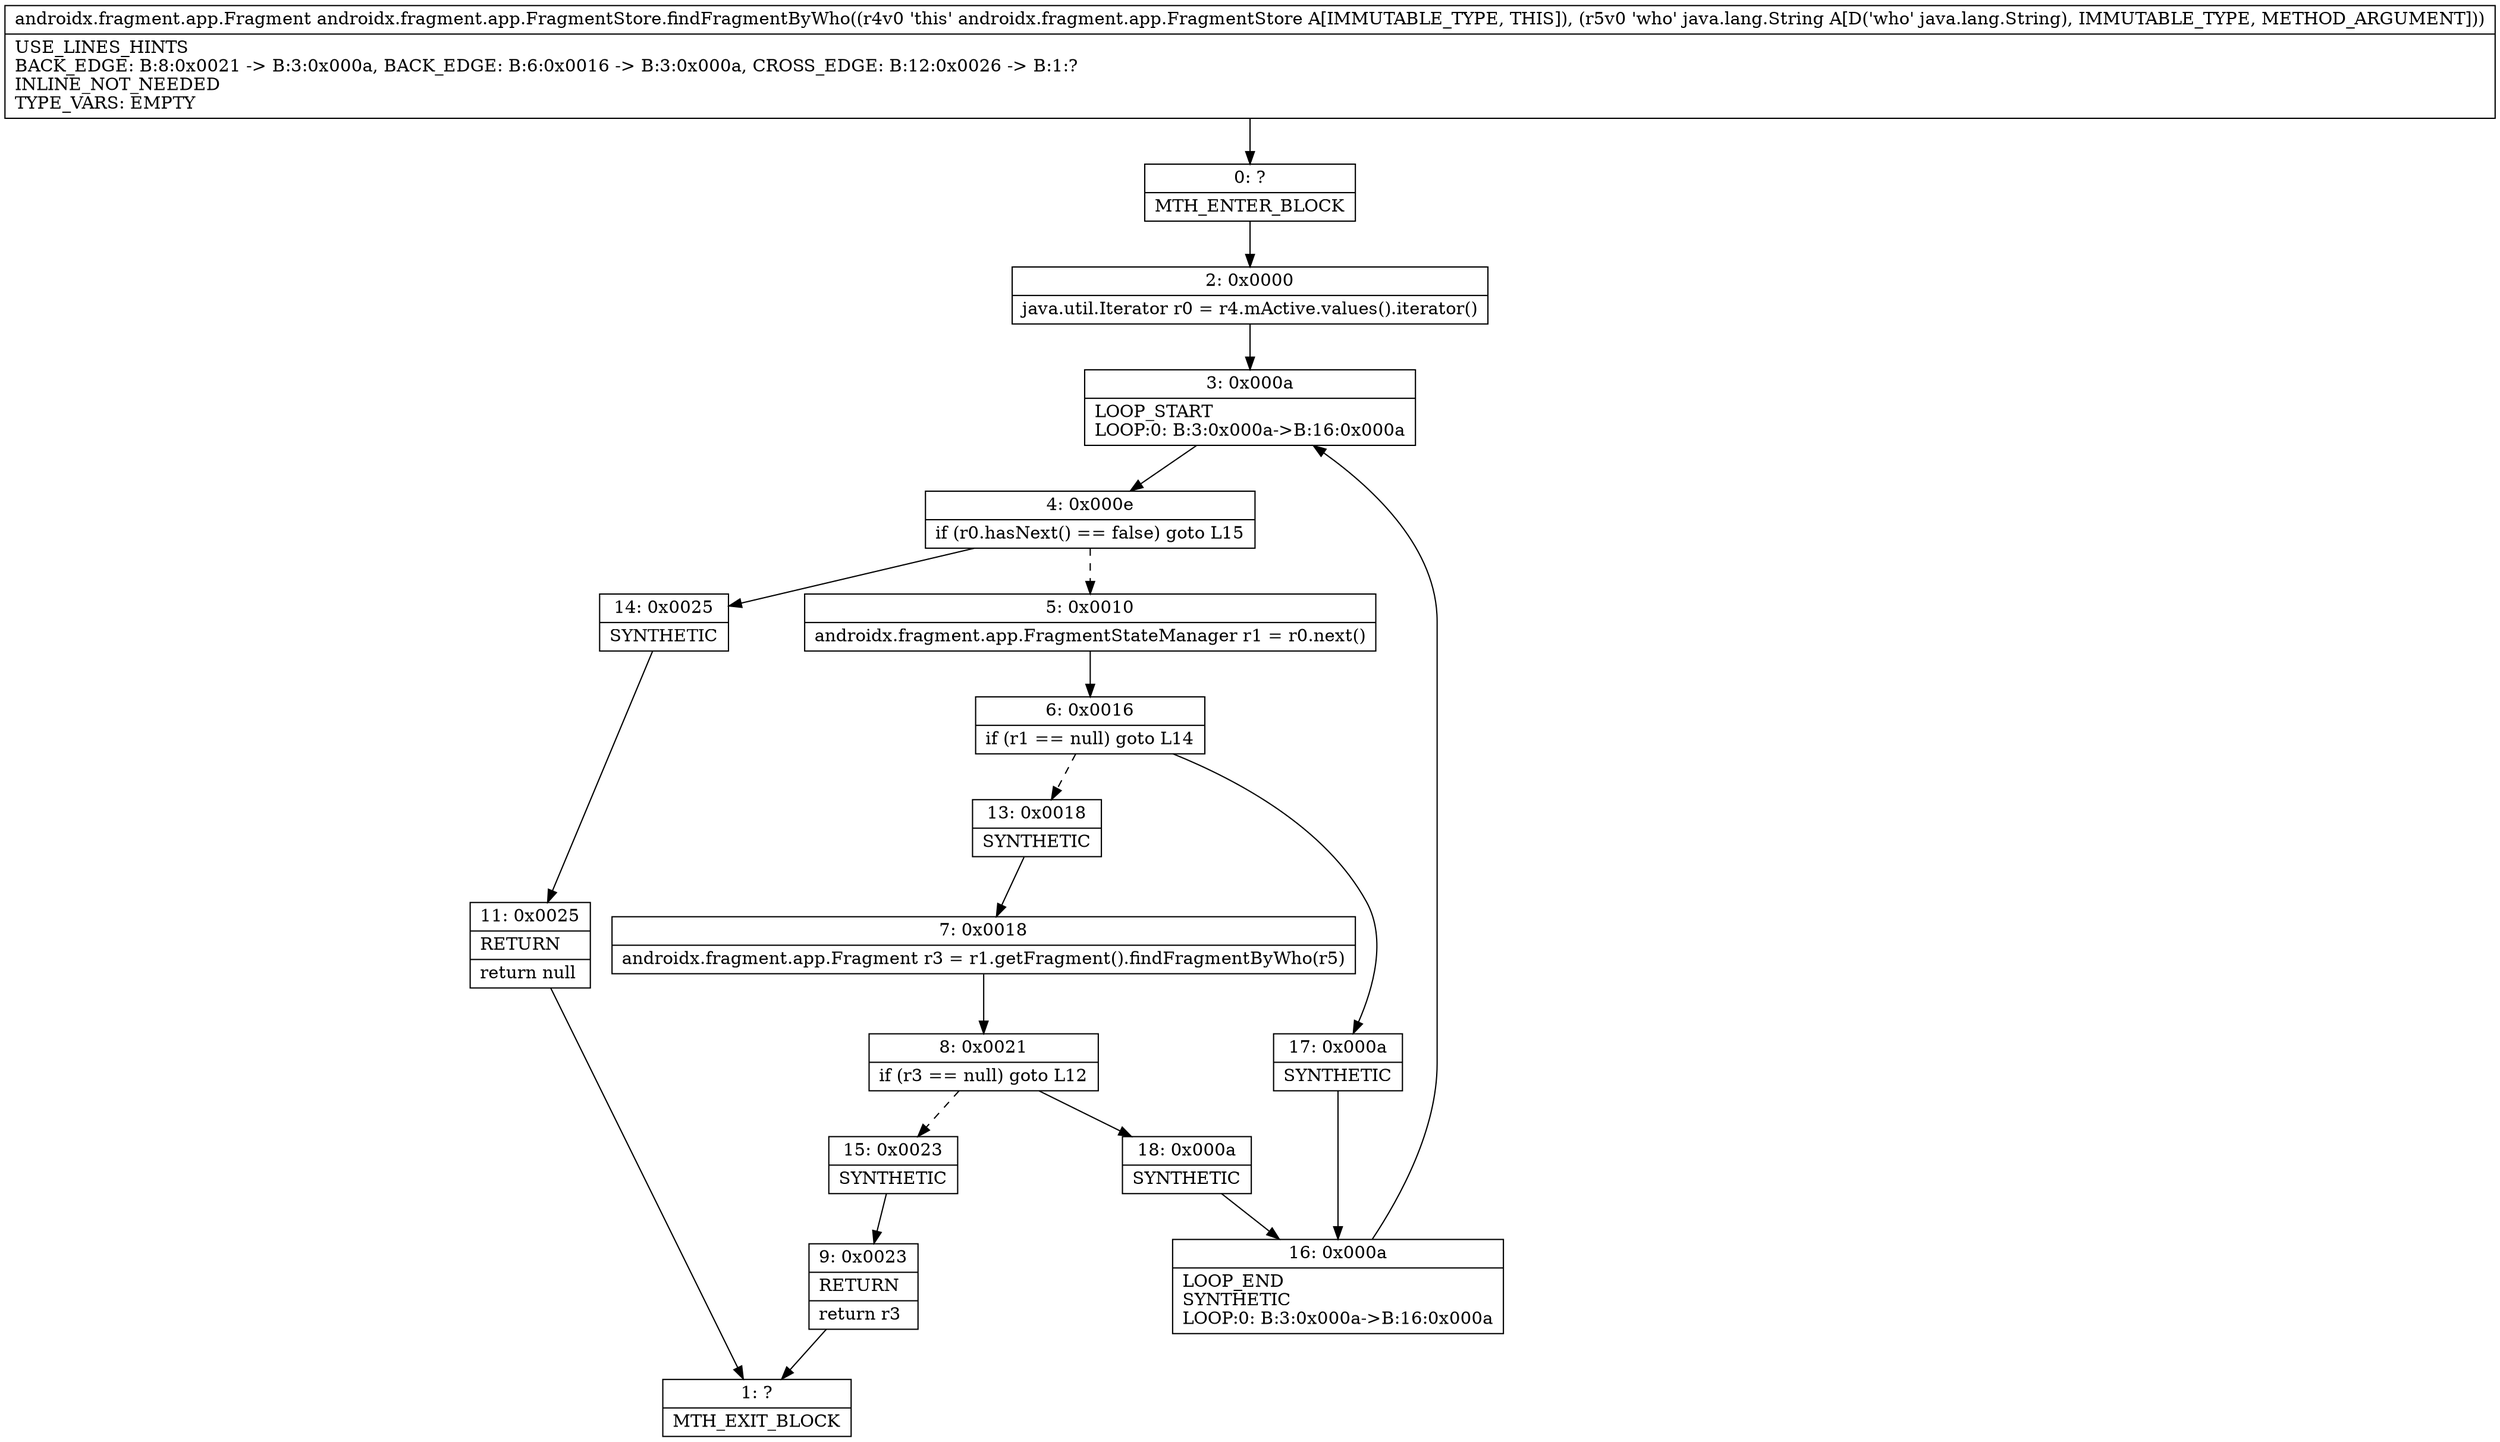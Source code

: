 digraph "CFG forandroidx.fragment.app.FragmentStore.findFragmentByWho(Ljava\/lang\/String;)Landroidx\/fragment\/app\/Fragment;" {
Node_0 [shape=record,label="{0\:\ ?|MTH_ENTER_BLOCK\l}"];
Node_2 [shape=record,label="{2\:\ 0x0000|java.util.Iterator r0 = r4.mActive.values().iterator()\l}"];
Node_3 [shape=record,label="{3\:\ 0x000a|LOOP_START\lLOOP:0: B:3:0x000a\-\>B:16:0x000a\l}"];
Node_4 [shape=record,label="{4\:\ 0x000e|if (r0.hasNext() == false) goto L15\l}"];
Node_5 [shape=record,label="{5\:\ 0x0010|androidx.fragment.app.FragmentStateManager r1 = r0.next()\l}"];
Node_6 [shape=record,label="{6\:\ 0x0016|if (r1 == null) goto L14\l}"];
Node_13 [shape=record,label="{13\:\ 0x0018|SYNTHETIC\l}"];
Node_7 [shape=record,label="{7\:\ 0x0018|androidx.fragment.app.Fragment r3 = r1.getFragment().findFragmentByWho(r5)\l}"];
Node_8 [shape=record,label="{8\:\ 0x0021|if (r3 == null) goto L12\l}"];
Node_15 [shape=record,label="{15\:\ 0x0023|SYNTHETIC\l}"];
Node_9 [shape=record,label="{9\:\ 0x0023|RETURN\l|return r3\l}"];
Node_1 [shape=record,label="{1\:\ ?|MTH_EXIT_BLOCK\l}"];
Node_18 [shape=record,label="{18\:\ 0x000a|SYNTHETIC\l}"];
Node_16 [shape=record,label="{16\:\ 0x000a|LOOP_END\lSYNTHETIC\lLOOP:0: B:3:0x000a\-\>B:16:0x000a\l}"];
Node_17 [shape=record,label="{17\:\ 0x000a|SYNTHETIC\l}"];
Node_14 [shape=record,label="{14\:\ 0x0025|SYNTHETIC\l}"];
Node_11 [shape=record,label="{11\:\ 0x0025|RETURN\l|return null\l}"];
MethodNode[shape=record,label="{androidx.fragment.app.Fragment androidx.fragment.app.FragmentStore.findFragmentByWho((r4v0 'this' androidx.fragment.app.FragmentStore A[IMMUTABLE_TYPE, THIS]), (r5v0 'who' java.lang.String A[D('who' java.lang.String), IMMUTABLE_TYPE, METHOD_ARGUMENT]))  | USE_LINES_HINTS\lBACK_EDGE: B:8:0x0021 \-\> B:3:0x000a, BACK_EDGE: B:6:0x0016 \-\> B:3:0x000a, CROSS_EDGE: B:12:0x0026 \-\> B:1:?\lINLINE_NOT_NEEDED\lTYPE_VARS: EMPTY\l}"];
MethodNode -> Node_0;Node_0 -> Node_2;
Node_2 -> Node_3;
Node_3 -> Node_4;
Node_4 -> Node_5[style=dashed];
Node_4 -> Node_14;
Node_5 -> Node_6;
Node_6 -> Node_13[style=dashed];
Node_6 -> Node_17;
Node_13 -> Node_7;
Node_7 -> Node_8;
Node_8 -> Node_15[style=dashed];
Node_8 -> Node_18;
Node_15 -> Node_9;
Node_9 -> Node_1;
Node_18 -> Node_16;
Node_16 -> Node_3;
Node_17 -> Node_16;
Node_14 -> Node_11;
Node_11 -> Node_1;
}

